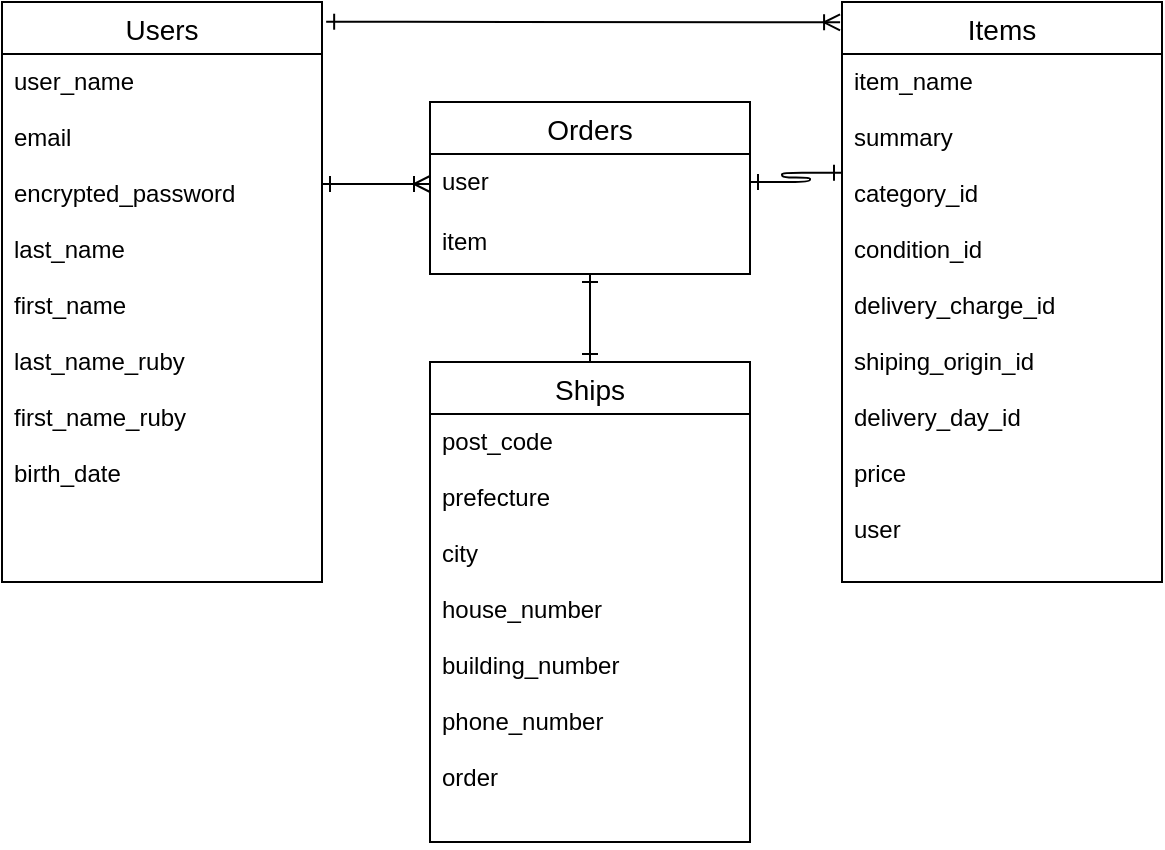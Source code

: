<mxfile>
    <diagram id="Ct7VoaepnPGt2I-AEwHG" name="ページ1">
        <mxGraphModel dx="1262" dy="860" grid="1" gridSize="10" guides="1" tooltips="1" connect="1" arrows="1" fold="1" page="1" pageScale="1" pageWidth="827" pageHeight="1169" math="0" shadow="0">
            <root>
                <mxCell id="0"/>
                <mxCell id="1" parent="0"/>
                <mxCell id="6" value="Orders" style="swimlane;fontStyle=0;childLayout=stackLayout;horizontal=1;startSize=26;horizontalStack=0;resizeParent=1;resizeParentMax=0;resizeLast=0;collapsible=1;marginBottom=0;align=center;fontSize=14;" vertex="1" parent="1">
                    <mxGeometry x="254" y="80" width="160" height="86" as="geometry"/>
                </mxCell>
                <mxCell id="7" value="user" style="text;strokeColor=none;fillColor=none;spacingLeft=4;spacingRight=4;overflow=hidden;rotatable=0;points=[[0,0.5],[1,0.5]];portConstraint=eastwest;fontSize=12;" vertex="1" parent="6">
                    <mxGeometry y="26" width="160" height="30" as="geometry"/>
                </mxCell>
                <mxCell id="8" value="item" style="text;strokeColor=none;fillColor=none;spacingLeft=4;spacingRight=4;overflow=hidden;rotatable=0;points=[[0,0.5],[1,0.5]];portConstraint=eastwest;fontSize=12;" vertex="1" parent="6">
                    <mxGeometry y="56" width="160" height="30" as="geometry"/>
                </mxCell>
                <mxCell id="2" value="Users" style="swimlane;fontStyle=0;childLayout=stackLayout;horizontal=1;startSize=26;horizontalStack=0;resizeParent=1;resizeParentMax=0;resizeLast=0;collapsible=1;marginBottom=0;align=center;fontSize=14;" vertex="1" parent="1">
                    <mxGeometry x="40" y="30" width="160" height="290" as="geometry">
                        <mxRectangle x="30" y="100" width="70" height="26" as="alternateBounds"/>
                    </mxGeometry>
                </mxCell>
                <mxCell id="3" value="user_name&#10;&#10;email&#10;&#10;encrypted_password&#10;&#10;last_name&#10;&#10;first_name&#10;&#10;last_name_ruby&#10;&#10;first_name_ruby&#10;&#10;birth_date" style="text;strokeColor=none;fillColor=none;spacingLeft=4;spacingRight=4;overflow=hidden;rotatable=0;points=[[0,0.5],[1,0.5]];portConstraint=eastwest;fontSize=12;" vertex="1" parent="2">
                    <mxGeometry y="26" width="160" height="264" as="geometry"/>
                </mxCell>
                <mxCell id="11" value="Items" style="swimlane;fontStyle=0;childLayout=stackLayout;horizontal=1;startSize=26;horizontalStack=0;resizeParent=1;resizeParentMax=0;resizeLast=0;collapsible=1;marginBottom=0;align=center;fontSize=14;" vertex="1" parent="1">
                    <mxGeometry x="460" y="30" width="160" height="290" as="geometry">
                        <mxRectangle x="30" y="100" width="70" height="26" as="alternateBounds"/>
                    </mxGeometry>
                </mxCell>
                <mxCell id="12" value="item_name&#10;&#10;summary&#10;&#10;category_id&#10;&#10;condition_id&#10;&#10;delivery_charge_id&#10;&#10;shiping_origin_id&#10;&#10;delivery_day_id&#10;&#10;price&#10;&#10;user" style="text;strokeColor=none;fillColor=none;spacingLeft=4;spacingRight=4;overflow=hidden;rotatable=0;points=[[0,0.5],[1,0.5]];portConstraint=eastwest;fontSize=12;" vertex="1" parent="11">
                    <mxGeometry y="26" width="160" height="264" as="geometry"/>
                </mxCell>
                <mxCell id="14" value="Ships" style="swimlane;fontStyle=0;childLayout=stackLayout;horizontal=1;startSize=26;horizontalStack=0;resizeParent=1;resizeParentMax=0;resizeLast=0;collapsible=1;marginBottom=0;align=center;fontSize=14;" vertex="1" parent="1">
                    <mxGeometry x="254" y="210" width="160" height="240" as="geometry">
                        <mxRectangle x="30" y="100" width="70" height="26" as="alternateBounds"/>
                    </mxGeometry>
                </mxCell>
                <mxCell id="15" value="post_code&#10;&#10;prefecture&#10;&#10;city&#10;&#10;house_number&#10;&#10;building_number&#10;&#10;phone_number&#10;&#10;order" style="text;strokeColor=none;fillColor=none;spacingLeft=4;spacingRight=4;overflow=hidden;rotatable=0;points=[[0,0.5],[1,0.5]];portConstraint=eastwest;fontSize=12;" vertex="1" parent="14">
                    <mxGeometry y="26" width="160" height="214" as="geometry"/>
                </mxCell>
                <mxCell id="16" value="" style="edgeStyle=entityRelationEdgeStyle;fontSize=12;html=1;endArrow=ERoneToMany;exitX=1.013;exitY=0.034;exitDx=0;exitDy=0;exitPerimeter=0;entryX=-0.006;entryY=0.035;entryDx=0;entryDy=0;entryPerimeter=0;startArrow=ERone;startFill=0;" edge="1" parent="1" source="2" target="11">
                    <mxGeometry width="100" height="100" relative="1" as="geometry">
                        <mxPoint x="240" y="40" as="sourcePoint"/>
                        <mxPoint x="440" y="40" as="targetPoint"/>
                    </mxGeometry>
                </mxCell>
                <mxCell id="17" value="" style="edgeStyle=entityRelationEdgeStyle;fontSize=12;html=1;endArrow=ERoneToMany;entryX=0;entryY=0.5;entryDx=0;entryDy=0;startArrow=ERone;startFill=0;" edge="1" parent="1" target="7">
                    <mxGeometry width="100" height="100" relative="1" as="geometry">
                        <mxPoint x="200" y="121" as="sourcePoint"/>
                        <mxPoint x="240" y="120" as="targetPoint"/>
                    </mxGeometry>
                </mxCell>
                <mxCell id="20" value="" style="edgeStyle=entityRelationEdgeStyle;fontSize=12;html=1;endArrow=ERone;strokeColor=default;startArrow=ERone;startFill=0;endFill=0;entryX=0;entryY=0.225;entryDx=0;entryDy=0;entryPerimeter=0;" edge="1" parent="1" target="12">
                    <mxGeometry width="100" height="100" relative="1" as="geometry">
                        <mxPoint x="414" y="120" as="sourcePoint"/>
                        <mxPoint x="444" y="120" as="targetPoint"/>
                    </mxGeometry>
                </mxCell>
                <mxCell id="22" value="" style="endArrow=ERone;html=1;rounded=0;strokeColor=default;entryX=0.5;entryY=0;entryDx=0;entryDy=0;exitX=0.5;exitY=1;exitDx=0;exitDy=0;exitPerimeter=0;startArrow=ERone;startFill=0;endFill=0;" edge="1" parent="1" source="8" target="14">
                    <mxGeometry relative="1" as="geometry">
                        <mxPoint x="333.5" y="166" as="sourcePoint"/>
                        <mxPoint x="334" y="200" as="targetPoint"/>
                    </mxGeometry>
                </mxCell>
            </root>
        </mxGraphModel>
    </diagram>
</mxfile>